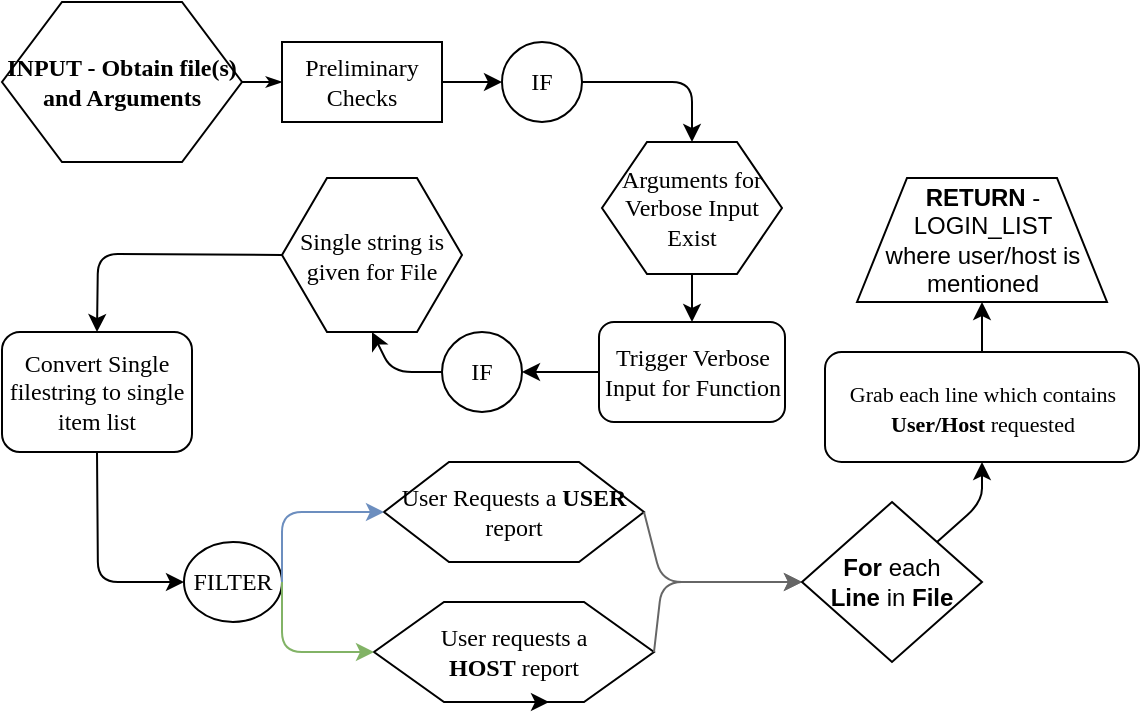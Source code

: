 <mxfile version="10.5.9" type="device"><diagram name="Page-1" id="8ce9d11a-91a2-4d17-14d8-a56ed91bf033"><mxGraphModel dx="1010" dy="559" grid="1" gridSize="10" guides="1" tooltips="1" connect="1" arrows="1" fold="1" page="1" pageScale="1" pageWidth="1100" pageHeight="850" background="#ffffff" math="0" shadow="0"><root><mxCell id="0"/><mxCell id="1" parent="0"/><mxCell id="17ea667e15c223fc-28" style="edgeStyle=orthogonalEdgeStyle;rounded=1;html=1;labelBackgroundColor=none;startArrow=none;startFill=0;startSize=5;endArrow=classicThin;endFill=1;endSize=5;jettySize=auto;orthogonalLoop=1;strokeColor=#000000;strokeWidth=1;fontFamily=Verdana;fontSize=8;fontColor=#000000;entryX=0;entryY=0.5;entryDx=0;entryDy=0;" parent="1" source="17ea667e15c223fc-1" target="GQEn4LYUJa_UTm3_EQWK-37" edge="1"><mxGeometry relative="1" as="geometry"><mxPoint x="180" y="100" as="targetPoint"/></mxGeometry></mxCell><mxCell id="17ea667e15c223fc-1" value="INPUT - Obtain file(s) and Arguments&lt;br&gt;" style="shape=hexagon;perimeter=hexagonPerimeter;whiteSpace=wrap;html=1;rounded=0;shadow=0;labelBackgroundColor=none;strokeColor=#000000;strokeWidth=1;fillColor=#ffffff;fontFamily=Verdana;fontSize=12;fontColor=#000000;align=center;fontStyle=1" parent="1" vertex="1"><mxGeometry x="30" y="60" width="120" height="80" as="geometry"/></mxCell><mxCell id="BWjIipir_Tvan9L9htZR-4" value="" style="edgeStyle=orthogonalEdgeStyle;rounded=0;orthogonalLoop=1;jettySize=auto;html=1;" edge="1" parent="1" source="GQEn4LYUJa_UTm3_EQWK-37" target="BWjIipir_Tvan9L9htZR-5"><mxGeometry relative="1" as="geometry"><mxPoint x="210" y="155" as="targetPoint"/></mxGeometry></mxCell><mxCell id="GQEn4LYUJa_UTm3_EQWK-37" value="Preliminary Checks&lt;br&gt;" style="rounded=1;whiteSpace=wrap;html=1;shadow=0;labelBackgroundColor=none;strokeColor=#000000;strokeWidth=1;fillColor=#ffffff;fontFamily=Verdana;fontSize=12;fontColor=#000000;align=center;arcSize=0;" parent="1" vertex="1"><mxGeometry x="170" y="80" width="80" height="40" as="geometry"/></mxCell><mxCell id="BWjIipir_Tvan9L9htZR-5" value="IF" style="ellipse;whiteSpace=wrap;html=1;rounded=1;shadow=0;labelBackgroundColor=none;strokeColor=#000000;strokeWidth=1;fillColor=#ffffff;fontFamily=Verdana;fontSize=12;fontColor=#000000;align=center;" vertex="1" parent="1"><mxGeometry x="280" y="80" width="40" height="40" as="geometry"/></mxCell><mxCell id="BWjIipir_Tvan9L9htZR-7" value="Arguments for Verbose Input Exist" style="shape=hexagon;perimeter=hexagonPerimeter;whiteSpace=wrap;html=1;rounded=0;shadow=0;labelBackgroundColor=none;strokeColor=#000000;strokeWidth=1;fillColor=#ffffff;fontFamily=Verdana;fontSize=12;fontColor=#000000;align=center;" vertex="1" parent="1"><mxGeometry x="330" y="130" width="90" height="66" as="geometry"/></mxCell><mxCell id="BWjIipir_Tvan9L9htZR-10" value="" style="endArrow=classic;html=1;exitX=1;exitY=0.5;exitDx=0;exitDy=0;entryX=0.5;entryY=0;entryDx=0;entryDy=0;" edge="1" parent="1" source="BWjIipir_Tvan9L9htZR-5" target="BWjIipir_Tvan9L9htZR-7"><mxGeometry width="50" height="50" relative="1" as="geometry"><mxPoint x="420" y="110" as="sourcePoint"/><mxPoint x="470" y="60" as="targetPoint"/><Array as="points"><mxPoint x="375" y="100"/></Array></mxGeometry></mxCell><mxCell id="BWjIipir_Tvan9L9htZR-11" value="Trigger Verbose Input for Function&lt;br&gt;" style="rounded=1;whiteSpace=wrap;html=1;shadow=0;labelBackgroundColor=none;strokeColor=#000000;strokeWidth=1;fillColor=#ffffff;fontFamily=Verdana;fontSize=12;fontColor=#000000;align=center;" vertex="1" parent="1"><mxGeometry x="328.5" y="220" width="93" height="50" as="geometry"/></mxCell><mxCell id="BWjIipir_Tvan9L9htZR-13" value="" style="endArrow=classic;html=1;entryX=0.5;entryY=0;entryDx=0;entryDy=0;" edge="1" parent="1" source="BWjIipir_Tvan9L9htZR-7" target="BWjIipir_Tvan9L9htZR-11"><mxGeometry width="50" height="50" relative="1" as="geometry"><mxPoint x="389.5" y="198" as="sourcePoint"/><mxPoint x="399.5" y="142" as="targetPoint"/><Array as="points"/></mxGeometry></mxCell><mxCell id="BWjIipir_Tvan9L9htZR-18" value="User Requests a &lt;b&gt;USER &lt;/b&gt;report&lt;br&gt;" style="shape=hexagon;perimeter=hexagonPerimeter;whiteSpace=wrap;html=1;rounded=0;shadow=0;labelBackgroundColor=none;strokeColor=#000000;strokeWidth=1;fillColor=#ffffff;fontFamily=Verdana;fontSize=12;fontColor=#000000;align=center;" vertex="1" parent="1"><mxGeometry x="221" y="290" width="130" height="50" as="geometry"/></mxCell><mxCell id="BWjIipir_Tvan9L9htZR-19" value="User requests a &lt;b&gt;HOST&lt;/b&gt;&amp;nbsp;report&lt;br&gt;" style="shape=hexagon;perimeter=hexagonPerimeter;whiteSpace=wrap;html=1;rounded=0;shadow=0;labelBackgroundColor=none;strokeColor=#000000;strokeWidth=1;fillColor=#ffffff;fontFamily=Verdana;fontSize=12;fontColor=#000000;align=center;" vertex="1" parent="1"><mxGeometry x="216" y="360" width="140" height="50" as="geometry"/></mxCell><mxCell id="BWjIipir_Tvan9L9htZR-24" value="IF" style="ellipse;whiteSpace=wrap;html=1;rounded=1;shadow=0;labelBackgroundColor=none;strokeColor=#000000;strokeWidth=1;fillColor=#ffffff;fontFamily=Verdana;fontSize=12;fontColor=#000000;align=center;" vertex="1" parent="1"><mxGeometry x="250" y="225" width="40" height="40" as="geometry"/></mxCell><mxCell id="BWjIipir_Tvan9L9htZR-25" value="" style="endArrow=classic;html=1;exitX=0;exitY=0.5;exitDx=0;exitDy=0;entryX=1;entryY=0.5;entryDx=0;entryDy=0;" edge="1" parent="1" source="BWjIipir_Tvan9L9htZR-11" target="BWjIipir_Tvan9L9htZR-24"><mxGeometry width="50" height="50" relative="1" as="geometry"><mxPoint x="340" y="330" as="sourcePoint"/><mxPoint x="390" y="280" as="targetPoint"/></mxGeometry></mxCell><mxCell id="BWjIipir_Tvan9L9htZR-26" value="Single string is given for File" style="shape=hexagon;perimeter=hexagonPerimeter;whiteSpace=wrap;html=1;rounded=0;shadow=0;labelBackgroundColor=none;strokeColor=#000000;strokeWidth=1;fillColor=#ffffff;fontFamily=Verdana;fontSize=12;fontColor=#000000;align=center;" vertex="1" parent="1"><mxGeometry x="170" y="148" width="90" height="77" as="geometry"/></mxCell><mxCell id="BWjIipir_Tvan9L9htZR-27" value="" style="endArrow=classic;html=1;exitX=0;exitY=0.5;exitDx=0;exitDy=0;entryX=0.5;entryY=1;entryDx=0;entryDy=0;" edge="1" parent="1" source="BWjIipir_Tvan9L9htZR-24" target="BWjIipir_Tvan9L9htZR-26"><mxGeometry width="50" height="50" relative="1" as="geometry"><mxPoint x="190" y="290" as="sourcePoint"/><mxPoint x="240" y="240" as="targetPoint"/><Array as="points"><mxPoint x="225" y="245"/></Array></mxGeometry></mxCell><mxCell id="BWjIipir_Tvan9L9htZR-28" value="" style="endArrow=classic;html=1;exitX=0;exitY=0.5;exitDx=0;exitDy=0;entryX=0.5;entryY=0;entryDx=0;entryDy=0;" edge="1" parent="1" source="BWjIipir_Tvan9L9htZR-26" target="BWjIipir_Tvan9L9htZR-29"><mxGeometry width="50" height="50" relative="1" as="geometry"><mxPoint x="110" y="220" as="sourcePoint"/><mxPoint x="80" y="240" as="targetPoint"/><Array as="points"><mxPoint x="78" y="186"/></Array></mxGeometry></mxCell><mxCell id="BWjIipir_Tvan9L9htZR-29" value="Convert Single filestring to single item list&lt;br&gt;" style="rounded=1;whiteSpace=wrap;html=1;shadow=0;labelBackgroundColor=none;strokeColor=#000000;strokeWidth=1;fillColor=#ffffff;fontFamily=Verdana;fontSize=12;fontColor=#000000;align=center;" vertex="1" parent="1"><mxGeometry x="30" y="225" width="95" height="60" as="geometry"/></mxCell><mxCell id="BWjIipir_Tvan9L9htZR-30" value="FILTER" style="ellipse;whiteSpace=wrap;html=1;rounded=1;shadow=0;labelBackgroundColor=none;strokeColor=#000000;strokeWidth=1;fillColor=#ffffff;fontFamily=Verdana;fontSize=12;fontColor=#000000;align=center;" vertex="1" parent="1"><mxGeometry x="121" y="330" width="49" height="40" as="geometry"/></mxCell><mxCell id="BWjIipir_Tvan9L9htZR-31" value="" style="endArrow=classic;html=1;exitX=0.5;exitY=1;exitDx=0;exitDy=0;entryX=0;entryY=0.5;entryDx=0;entryDy=0;" edge="1" parent="1" source="BWjIipir_Tvan9L9htZR-29" target="BWjIipir_Tvan9L9htZR-30"><mxGeometry width="50" height="50" relative="1" as="geometry"><mxPoint x="70" y="430" as="sourcePoint"/><mxPoint x="120" y="380" as="targetPoint"/><Array as="points"><mxPoint x="78" y="350"/></Array></mxGeometry></mxCell><mxCell id="BWjIipir_Tvan9L9htZR-32" value="" style="endArrow=classic;html=1;exitX=1;exitY=0.5;exitDx=0;exitDy=0;entryX=0;entryY=0.5;entryDx=0;entryDy=0;fillColor=#dae8fc;strokeColor=#6c8ebf;" edge="1" parent="1" source="BWjIipir_Tvan9L9htZR-30" target="BWjIipir_Tvan9L9htZR-18"><mxGeometry width="50" height="50" relative="1" as="geometry"><mxPoint x="170" y="430" as="sourcePoint"/><mxPoint x="220" y="380" as="targetPoint"/><Array as="points"><mxPoint x="170" y="315"/></Array></mxGeometry></mxCell><mxCell id="BWjIipir_Tvan9L9htZR-33" value="" style="endArrow=classic;html=1;exitX=1;exitY=0.5;exitDx=0;exitDy=0;entryX=0;entryY=0.5;entryDx=0;entryDy=0;fillColor=#d5e8d4;strokeColor=#82b366;" edge="1" parent="1" source="BWjIipir_Tvan9L9htZR-30" target="BWjIipir_Tvan9L9htZR-19"><mxGeometry width="50" height="50" relative="1" as="geometry"><mxPoint x="171" y="340" as="sourcePoint"/><mxPoint x="231" y="315" as="targetPoint"/><Array as="points"><mxPoint x="170" y="385"/></Array></mxGeometry></mxCell><mxCell id="BWjIipir_Tvan9L9htZR-34" style="edgeStyle=orthogonalEdgeStyle;rounded=0;orthogonalLoop=1;jettySize=auto;html=1;exitX=0.5;exitY=1;exitDx=0;exitDy=0;entryX=0.625;entryY=1;entryDx=0;entryDy=0;" edge="1" parent="1" source="BWjIipir_Tvan9L9htZR-19" target="BWjIipir_Tvan9L9htZR-19"><mxGeometry relative="1" as="geometry"/></mxCell><mxCell id="BWjIipir_Tvan9L9htZR-35" value="" style="endArrow=classic;html=1;exitX=1;exitY=0.5;exitDx=0;exitDy=0;fillColor=#f5f5f5;strokeColor=#666666;entryX=0;entryY=0.5;entryDx=0;entryDy=0;" edge="1" parent="1" source="BWjIipir_Tvan9L9htZR-18" target="BWjIipir_Tvan9L9htZR-40"><mxGeometry width="50" height="50" relative="1" as="geometry"><mxPoint x="410" y="360" as="sourcePoint"/><mxPoint x="420" y="350" as="targetPoint"/><Array as="points"><mxPoint x="360" y="350"/></Array></mxGeometry></mxCell><mxCell id="BWjIipir_Tvan9L9htZR-36" value="" style="endArrow=classic;html=1;exitX=1;exitY=0.5;exitDx=0;exitDy=0;fillColor=#f5f5f5;strokeColor=#666666;entryX=0;entryY=0.5;entryDx=0;entryDy=0;" edge="1" parent="1" source="BWjIipir_Tvan9L9htZR-19" target="BWjIipir_Tvan9L9htZR-40"><mxGeometry width="50" height="50" relative="1" as="geometry"><mxPoint x="361" y="315" as="sourcePoint"/><mxPoint x="420" y="350" as="targetPoint"/><Array as="points"><mxPoint x="360" y="350"/></Array></mxGeometry></mxCell><mxCell id="BWjIipir_Tvan9L9htZR-40" value="&lt;b&gt;For &lt;/b&gt;each &lt;b&gt;Line&lt;/b&gt;&amp;nbsp;in &lt;b&gt;File&lt;/b&gt;" style="rhombus;whiteSpace=wrap;html=1;" vertex="1" parent="1"><mxGeometry x="430" y="310" width="90" height="80" as="geometry"/></mxCell><mxCell id="BWjIipir_Tvan9L9htZR-43" value="" style="endArrow=classic;html=1;exitX=1;exitY=0;exitDx=0;exitDy=0;entryX=0.5;entryY=1;entryDx=0;entryDy=0;" edge="1" parent="1" source="BWjIipir_Tvan9L9htZR-40" target="BWjIipir_Tvan9L9htZR-44"><mxGeometry width="50" height="50" relative="1" as="geometry"><mxPoint x="560" y="320" as="sourcePoint"/><mxPoint x="520" y="280" as="targetPoint"/><Array as="points"><mxPoint x="520" y="310"/></Array></mxGeometry></mxCell><mxCell id="BWjIipir_Tvan9L9htZR-44" value="&lt;font style=&quot;font-size: 11px&quot;&gt;Grab each line which contains &lt;b&gt;User/Host&lt;/b&gt;&amp;nbsp;requested&lt;/font&gt;" style="rounded=1;whiteSpace=wrap;html=1;shadow=0;labelBackgroundColor=none;strokeColor=#000000;strokeWidth=1;fillColor=#ffffff;fontFamily=Verdana;fontSize=12;fontColor=#000000;align=center;" vertex="1" parent="1"><mxGeometry x="441.5" y="235" width="157" height="55" as="geometry"/></mxCell><mxCell id="BWjIipir_Tvan9L9htZR-50" value="&lt;b&gt;RETURN &lt;/b&gt;- LOGIN_LIST &lt;br&gt;where user/host is mentioned" style="shape=trapezoid;perimeter=trapezoidPerimeter;whiteSpace=wrap;html=1;fontStyle=0" vertex="1" parent="1"><mxGeometry x="457.5" y="148" width="125" height="62" as="geometry"/></mxCell><mxCell id="BWjIipir_Tvan9L9htZR-51" value="" style="endArrow=classic;html=1;exitX=0.5;exitY=0;exitDx=0;exitDy=0;entryX=0.5;entryY=1;entryDx=0;entryDy=0;" edge="1" parent="1" source="BWjIipir_Tvan9L9htZR-44" target="BWjIipir_Tvan9L9htZR-50"><mxGeometry width="50" height="50" relative="1" as="geometry"><mxPoint x="620" y="290" as="sourcePoint"/><mxPoint x="670" y="240" as="targetPoint"/></mxGeometry></mxCell></root></mxGraphModel></diagram></mxfile>